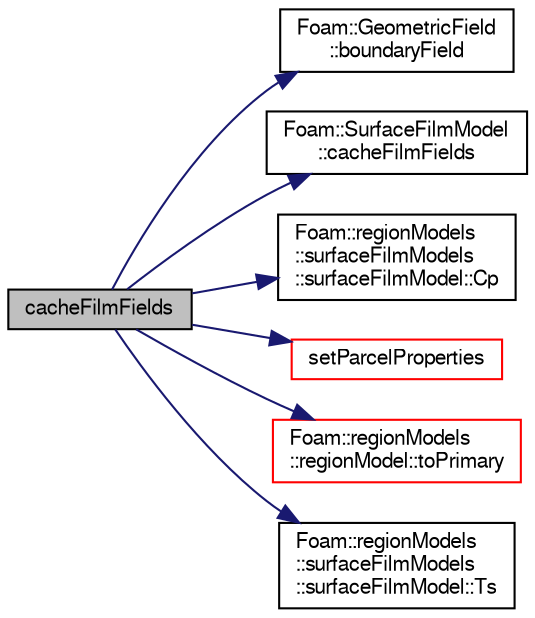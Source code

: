 digraph "cacheFilmFields"
{
  bgcolor="transparent";
  edge [fontname="FreeSans",fontsize="10",labelfontname="FreeSans",labelfontsize="10"];
  node [fontname="FreeSans",fontsize="10",shape=record];
  rankdir="LR";
  Node962 [label="cacheFilmFields",height=0.2,width=0.4,color="black", fillcolor="grey75", style="filled", fontcolor="black"];
  Node962 -> Node963 [color="midnightblue",fontsize="10",style="solid",fontname="FreeSans"];
  Node963 [label="Foam::GeometricField\l::boundaryField",height=0.2,width=0.4,color="black",URL="$a22434.html#a3c6c1a789b48ea0c5e8bff64f9c14f2d",tooltip="Return reference to GeometricBoundaryField. "];
  Node962 -> Node964 [color="midnightblue",fontsize="10",style="solid",fontname="FreeSans"];
  Node964 [label="Foam::SurfaceFilmModel\l::cacheFilmFields",height=0.2,width=0.4,color="black",URL="$a23778.html#a7b1f5e291b5fcc2c999e62871d73d418",tooltip="Cache the film fields in preparation for injection. "];
  Node962 -> Node965 [color="midnightblue",fontsize="10",style="solid",fontname="FreeSans"];
  Node965 [label="Foam::regionModels\l::surfaceFilmModels\l::surfaceFilmModel::Cp",height=0.2,width=0.4,color="black",URL="$a29178.html#a8cca88028fff65db55d4b85c7d46b44d",tooltip="Return the film specific heat capacity [J/kg/K]. "];
  Node962 -> Node966 [color="midnightblue",fontsize="10",style="solid",fontname="FreeSans"];
  Node966 [label="setParcelProperties",height=0.2,width=0.4,color="red",URL="$a24374.html#a157df9ebf4abcb766f4f47b16f7f9628",tooltip="Set the individual parcel properties. "];
  Node962 -> Node968 [color="midnightblue",fontsize="10",style="solid",fontname="FreeSans"];
  Node968 [label="Foam::regionModels\l::regionModel::toPrimary",height=0.2,width=0.4,color="red",URL="$a28998.html#a9eb06bf3e9f3a48d073f510de8eb8463",tooltip="Convert a local region field to the primary region. "];
  Node962 -> Node1429 [color="midnightblue",fontsize="10",style="solid",fontname="FreeSans"];
  Node1429 [label="Foam::regionModels\l::surfaceFilmModels\l::surfaceFilmModel::Ts",height=0.2,width=0.4,color="black",URL="$a29178.html#ac5c611d8ae9203d07af053127b2ab733",tooltip="Return the film surface temperature [K]. "];
}
